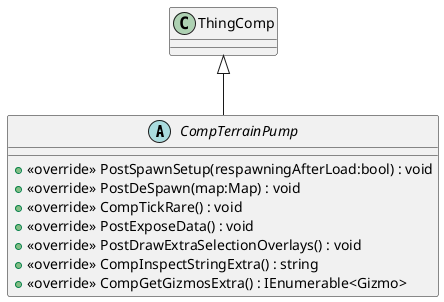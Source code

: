 @startuml
abstract class CompTerrainPump {
    + <<override>> PostSpawnSetup(respawningAfterLoad:bool) : void
    + <<override>> PostDeSpawn(map:Map) : void
    + <<override>> CompTickRare() : void
    + <<override>> PostExposeData() : void
    + <<override>> PostDrawExtraSelectionOverlays() : void
    + <<override>> CompInspectStringExtra() : string
    + <<override>> CompGetGizmosExtra() : IEnumerable<Gizmo>
}
ThingComp <|-- CompTerrainPump
@enduml
